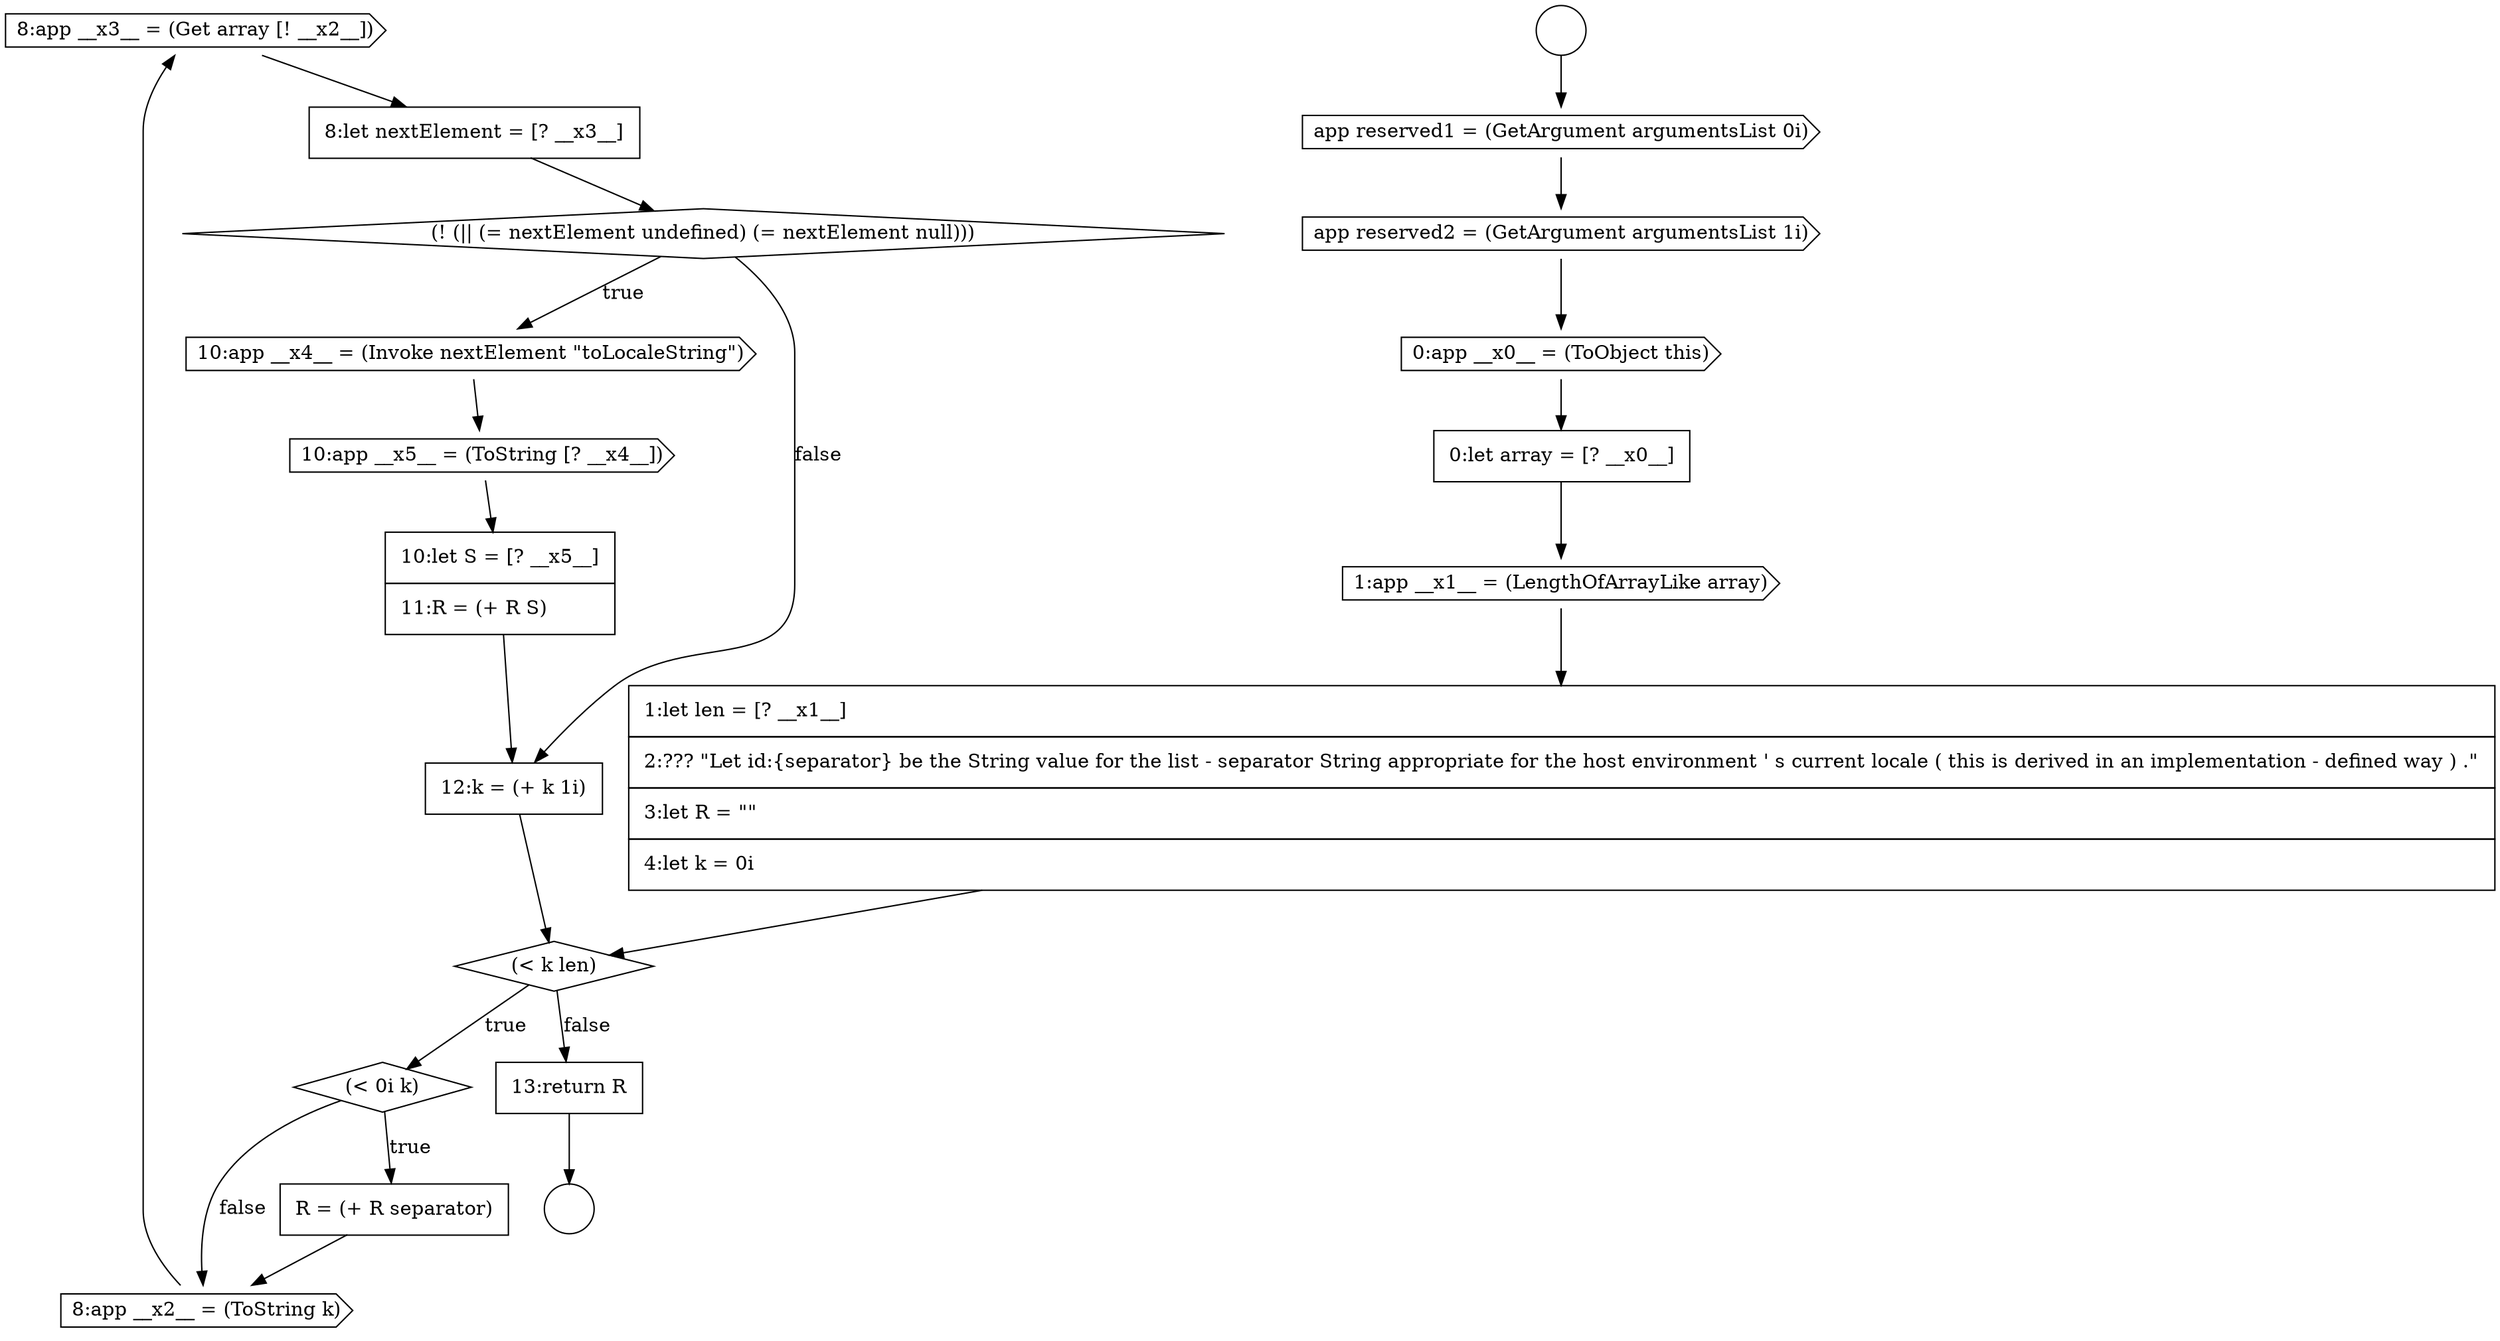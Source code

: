 digraph {
  node16353 [shape=cds, label=<<font color="black">8:app __x3__ = (Get array [! __x2__])</font>> color="black" fillcolor="white" style=filled]
  node16351 [shape=none, margin=0, label=<<font color="black">
    <table border="0" cellborder="1" cellspacing="0" cellpadding="10">
      <tr><td align="left">R = (+ R separator)</td></tr>
    </table>
  </font>> color="black" fillcolor="white" style=filled]
  node16347 [shape=cds, label=<<font color="black">1:app __x1__ = (LengthOfArrayLike array)</font>> color="black" fillcolor="white" style=filled]
  node16344 [shape=cds, label=<<font color="black">app reserved2 = (GetArgument argumentsList 1i)</font>> color="black" fillcolor="white" style=filled]
  node16357 [shape=cds, label=<<font color="black">10:app __x5__ = (ToString [? __x4__])</font>> color="black" fillcolor="white" style=filled]
  node16356 [shape=cds, label=<<font color="black">10:app __x4__ = (Invoke nextElement &quot;toLocaleString&quot;)</font>> color="black" fillcolor="white" style=filled]
  node16360 [shape=none, margin=0, label=<<font color="black">
    <table border="0" cellborder="1" cellspacing="0" cellpadding="10">
      <tr><td align="left">13:return R</td></tr>
    </table>
  </font>> color="black" fillcolor="white" style=filled]
  node16348 [shape=none, margin=0, label=<<font color="black">
    <table border="0" cellborder="1" cellspacing="0" cellpadding="10">
      <tr><td align="left">1:let len = [? __x1__]</td></tr>
      <tr><td align="left">2:??? &quot;Let id:{separator} be the String value for the list - separator String appropriate for the host environment ' s current locale ( this is derived in an implementation - defined way ) .&quot;</td></tr>
      <tr><td align="left">3:let R = &quot;&quot;</td></tr>
      <tr><td align="left">4:let k = 0i</td></tr>
    </table>
  </font>> color="black" fillcolor="white" style=filled]
  node16343 [shape=cds, label=<<font color="black">app reserved1 = (GetArgument argumentsList 0i)</font>> color="black" fillcolor="white" style=filled]
  node16349 [shape=diamond, label=<<font color="black">(&lt; k len)</font>> color="black" fillcolor="white" style=filled]
  node16355 [shape=diamond, label=<<font color="black">(! (|| (= nextElement undefined) (= nextElement null)))</font>> color="black" fillcolor="white" style=filled]
  node16359 [shape=none, margin=0, label=<<font color="black">
    <table border="0" cellborder="1" cellspacing="0" cellpadding="10">
      <tr><td align="left">12:k = (+ k 1i)</td></tr>
    </table>
  </font>> color="black" fillcolor="white" style=filled]
  node16342 [shape=circle label=" " color="black" fillcolor="white" style=filled]
  node16345 [shape=cds, label=<<font color="black">0:app __x0__ = (ToObject this)</font>> color="black" fillcolor="white" style=filled]
  node16354 [shape=none, margin=0, label=<<font color="black">
    <table border="0" cellborder="1" cellspacing="0" cellpadding="10">
      <tr><td align="left">8:let nextElement = [? __x3__]</td></tr>
    </table>
  </font>> color="black" fillcolor="white" style=filled]
  node16341 [shape=circle label=" " color="black" fillcolor="white" style=filled]
  node16350 [shape=diamond, label=<<font color="black">(&lt; 0i k)</font>> color="black" fillcolor="white" style=filled]
  node16352 [shape=cds, label=<<font color="black">8:app __x2__ = (ToString k)</font>> color="black" fillcolor="white" style=filled]
  node16346 [shape=none, margin=0, label=<<font color="black">
    <table border="0" cellborder="1" cellspacing="0" cellpadding="10">
      <tr><td align="left">0:let array = [? __x0__]</td></tr>
    </table>
  </font>> color="black" fillcolor="white" style=filled]
  node16358 [shape=none, margin=0, label=<<font color="black">
    <table border="0" cellborder="1" cellspacing="0" cellpadding="10">
      <tr><td align="left">10:let S = [? __x5__]</td></tr>
      <tr><td align="left">11:R = (+ R S)</td></tr>
    </table>
  </font>> color="black" fillcolor="white" style=filled]
  node16360 -> node16342 [ color="black"]
  node16353 -> node16354 [ color="black"]
  node16348 -> node16349 [ color="black"]
  node16356 -> node16357 [ color="black"]
  node16347 -> node16348 [ color="black"]
  node16345 -> node16346 [ color="black"]
  node16344 -> node16345 [ color="black"]
  node16359 -> node16349 [ color="black"]
  node16355 -> node16356 [label=<<font color="black">true</font>> color="black"]
  node16355 -> node16359 [label=<<font color="black">false</font>> color="black"]
  node16346 -> node16347 [ color="black"]
  node16352 -> node16353 [ color="black"]
  node16343 -> node16344 [ color="black"]
  node16357 -> node16358 [ color="black"]
  node16351 -> node16352 [ color="black"]
  node16349 -> node16350 [label=<<font color="black">true</font>> color="black"]
  node16349 -> node16360 [label=<<font color="black">false</font>> color="black"]
  node16350 -> node16351 [label=<<font color="black">true</font>> color="black"]
  node16350 -> node16352 [label=<<font color="black">false</font>> color="black"]
  node16354 -> node16355 [ color="black"]
  node16358 -> node16359 [ color="black"]
  node16341 -> node16343 [ color="black"]
}
